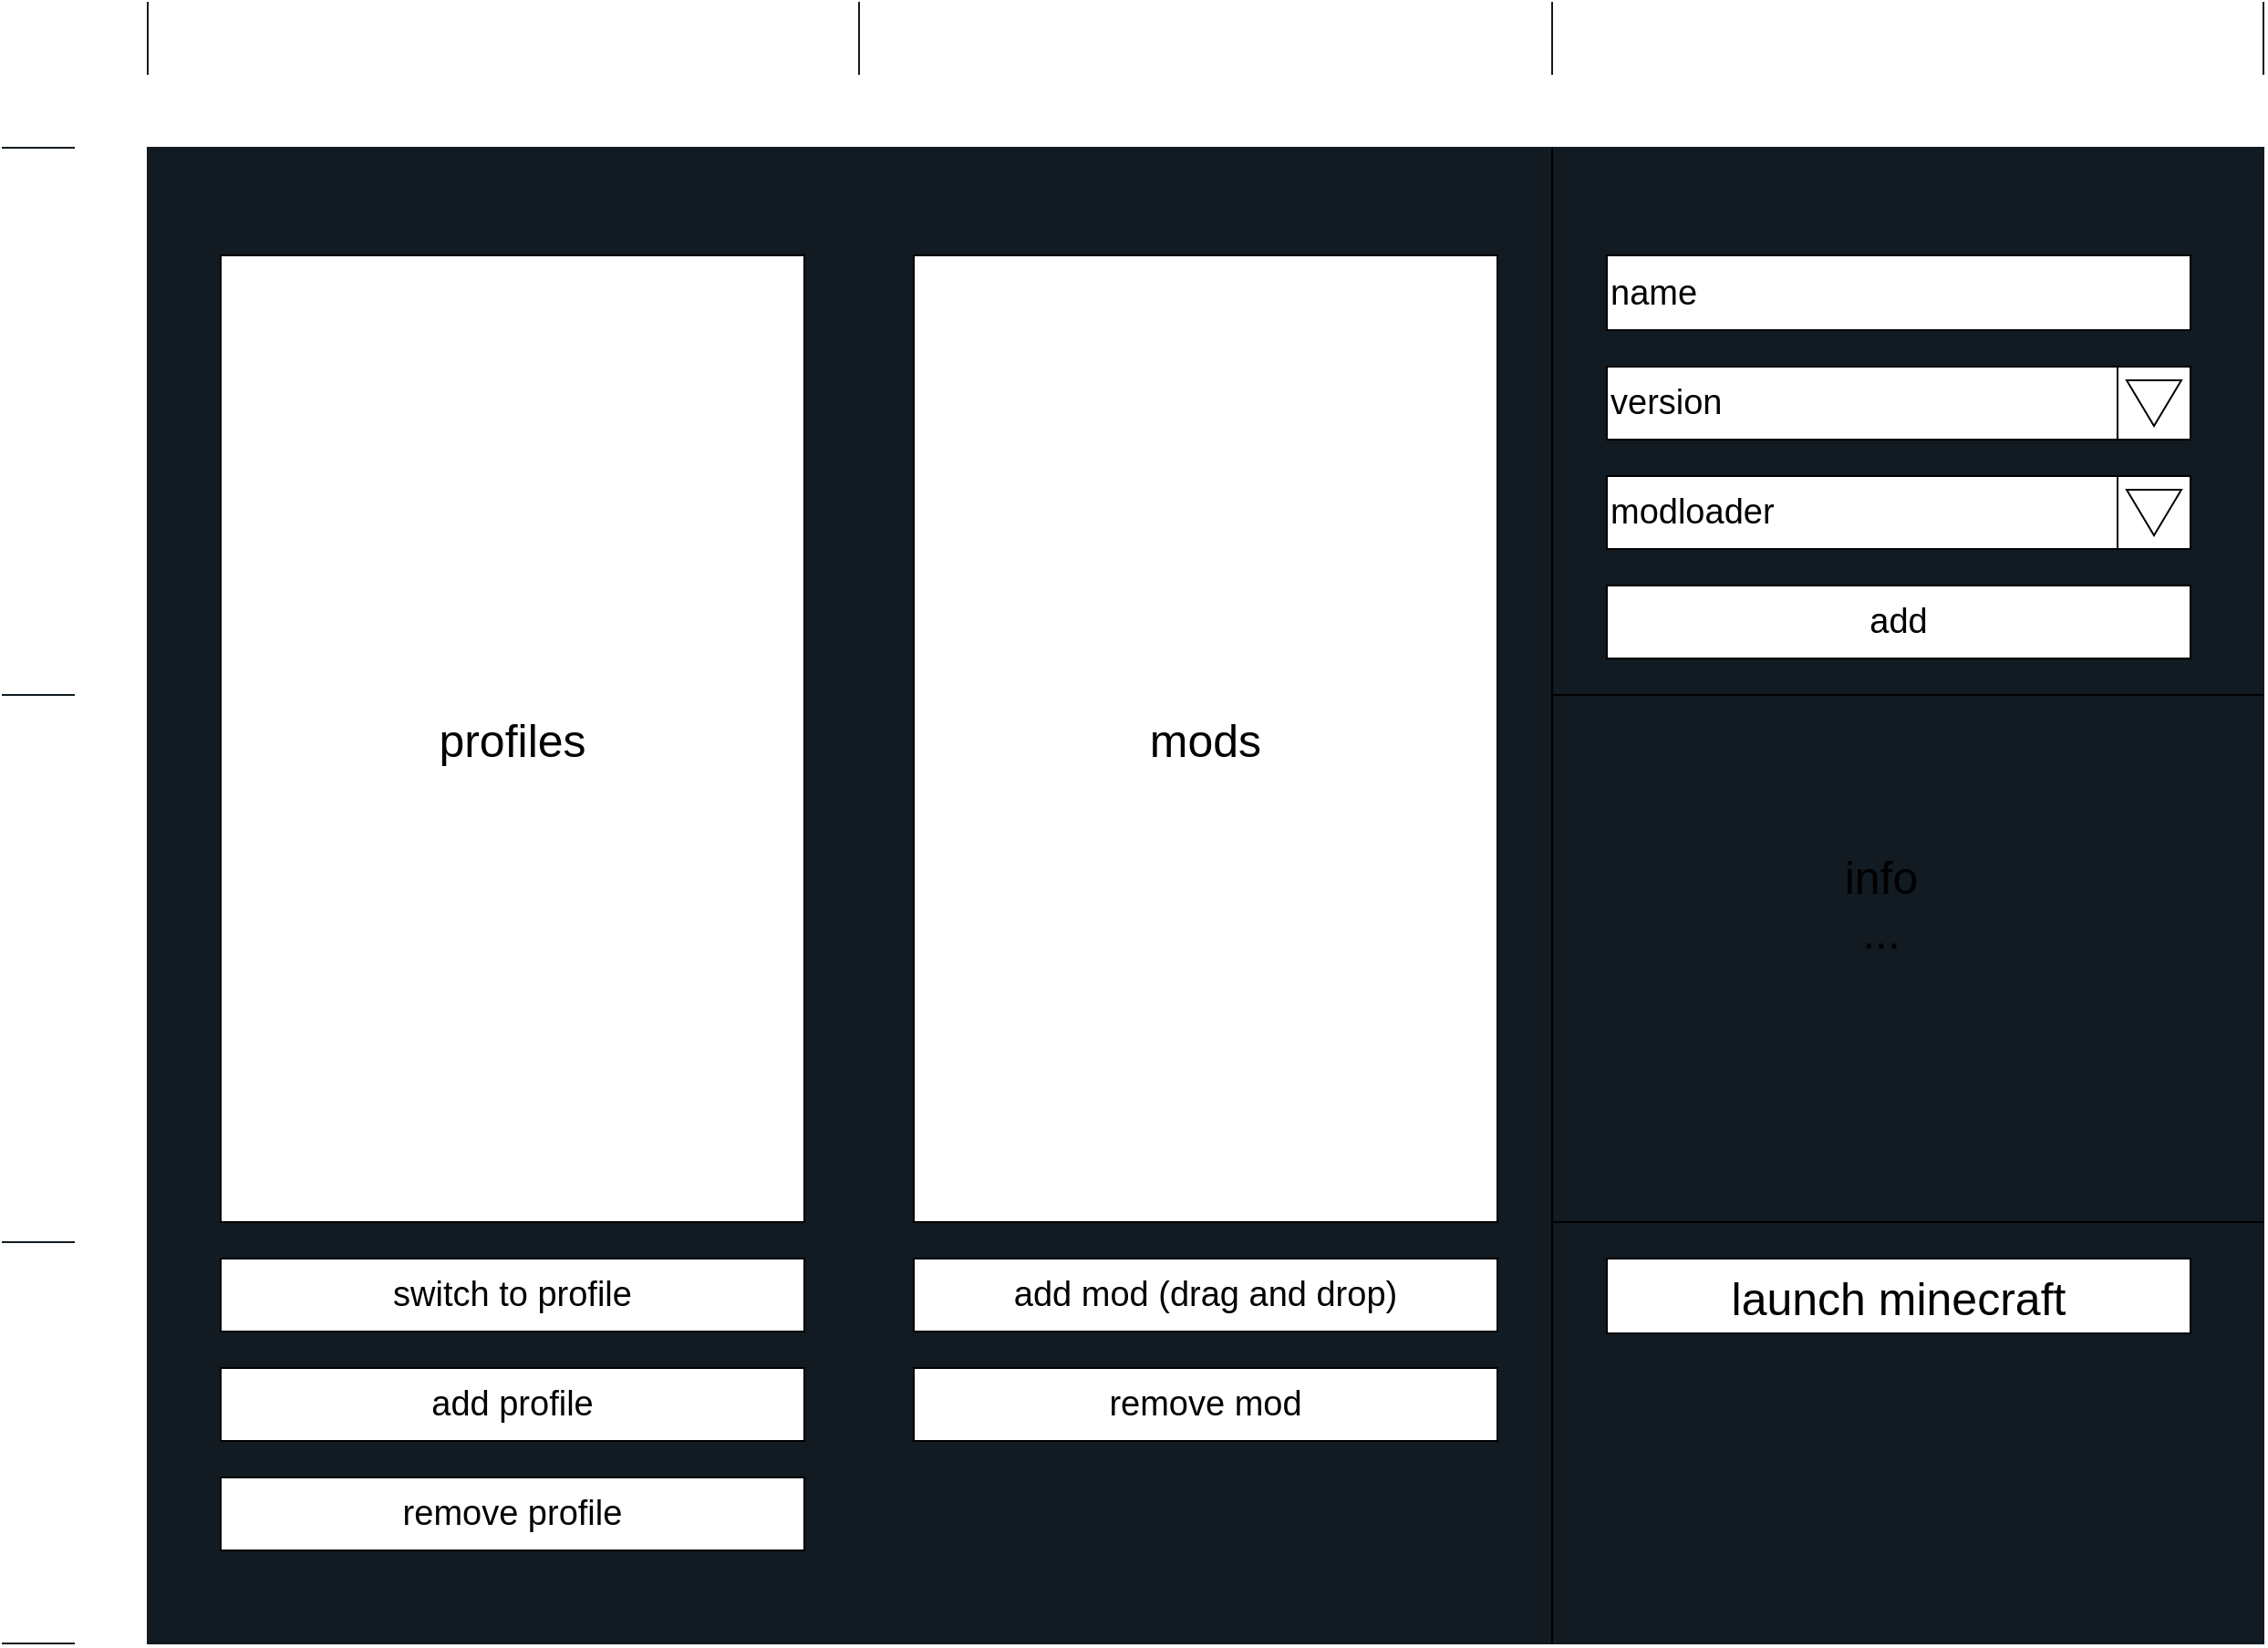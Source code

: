 <mxfile version="18.0.4" type="device"><diagram id="VDOJW_9iuOwAhTR_Vddn" name="Page-1"><mxGraphModel dx="3357" dy="1892" grid="1" gridSize="10" guides="1" tooltips="1" connect="1" arrows="1" fold="1" page="1" pageScale="1" pageWidth="1169" pageHeight="827" math="0" shadow="0"><root><mxCell id="0"/><mxCell id="1" parent="0"/><mxCell id="7O5_VehRiNic3YQGp6Pn-1" value="" style="rounded=0;whiteSpace=wrap;html=1;fontSize=25;strokeColor=#111b21;fillColor=#111B21;" vertex="1" parent="1"><mxGeometry width="1160" height="820" as="geometry"/></mxCell><mxCell id="jCo5ftxsCT_olxIFPXfo-3" value="&lt;font style=&quot;font-size: 19px;&quot;&gt;switch to profile&lt;/font&gt;" style="rounded=0;whiteSpace=wrap;html=1;fontSize=19;" vertex="1" parent="1"><mxGeometry x="40" y="609" width="320" height="40" as="geometry"/></mxCell><mxCell id="jCo5ftxsCT_olxIFPXfo-4" value="remove profile" style="rounded=0;whiteSpace=wrap;html=1;fontSize=19;" vertex="1" parent="1"><mxGeometry x="40" y="729" width="320" height="40" as="geometry"/></mxCell><mxCell id="jCo5ftxsCT_olxIFPXfo-5" value="add profile" style="rounded=0;whiteSpace=wrap;html=1;fontSize=19;" vertex="1" parent="1"><mxGeometry x="40" y="669" width="320" height="40" as="geometry"/></mxCell><mxCell id="jCo5ftxsCT_olxIFPXfo-6" value="mods" style="rounded=0;whiteSpace=wrap;html=1;fontSize=25;" vertex="1" parent="1"><mxGeometry x="420" y="59" width="320" height="530" as="geometry"/></mxCell><mxCell id="jCo5ftxsCT_olxIFPXfo-7" value="add mod (drag and drop)" style="rounded=0;whiteSpace=wrap;html=1;fontSize=19;" vertex="1" parent="1"><mxGeometry x="420" y="609" width="320" height="40" as="geometry"/></mxCell><mxCell id="jCo5ftxsCT_olxIFPXfo-8" value="remove mod" style="rounded=0;whiteSpace=wrap;html=1;fontSize=19;" vertex="1" parent="1"><mxGeometry x="420" y="669" width="320" height="40" as="geometry"/></mxCell><mxCell id="jCo5ftxsCT_olxIFPXfo-9" value="name" style="rounded=0;whiteSpace=wrap;html=1;fontSize=19;align=left;" vertex="1" parent="1"><mxGeometry x="800" y="59" width="320" height="41" as="geometry"/></mxCell><mxCell id="jCo5ftxsCT_olxIFPXfo-10" value="version" style="rounded=0;whiteSpace=wrap;html=1;fontSize=19;align=left;" vertex="1" parent="1"><mxGeometry x="800" y="120" width="280" height="40" as="geometry"/></mxCell><mxCell id="jCo5ftxsCT_olxIFPXfo-11" value="" style="rounded=0;whiteSpace=wrap;html=1;fontSize=13;" vertex="1" parent="1"><mxGeometry x="1080" y="120" width="40" height="40" as="geometry"/></mxCell><mxCell id="jCo5ftxsCT_olxIFPXfo-12" value="" style="triangle;whiteSpace=wrap;html=1;fontSize=19;rotation=90;" vertex="1" parent="1"><mxGeometry x="1087.5" y="125" width="25" height="30" as="geometry"/></mxCell><mxCell id="jCo5ftxsCT_olxIFPXfo-13" value="modloader" style="rounded=0;whiteSpace=wrap;html=1;fontSize=19;align=left;" vertex="1" parent="1"><mxGeometry x="800" y="180" width="280" height="40" as="geometry"/></mxCell><mxCell id="jCo5ftxsCT_olxIFPXfo-14" value="" style="rounded=0;whiteSpace=wrap;html=1;fontSize=13;" vertex="1" parent="1"><mxGeometry x="1080" y="180" width="40" height="40" as="geometry"/></mxCell><mxCell id="jCo5ftxsCT_olxIFPXfo-15" value="" style="triangle;whiteSpace=wrap;html=1;fontSize=19;rotation=90;" vertex="1" parent="1"><mxGeometry x="1087.5" y="185" width="25" height="30" as="geometry"/></mxCell><mxCell id="jCo5ftxsCT_olxIFPXfo-16" value="add" style="rounded=0;whiteSpace=wrap;html=1;fontSize=19;" vertex="1" parent="1"><mxGeometry x="800" y="240" width="320" height="40" as="geometry"/></mxCell><mxCell id="jCo5ftxsCT_olxIFPXfo-18" value="profiles" style="rounded=0;whiteSpace=wrap;html=1;fontSize=25;" vertex="1" parent="1"><mxGeometry x="40" y="59" width="320" height="530" as="geometry"/></mxCell><mxCell id="jCo5ftxsCT_olxIFPXfo-21" value="" style="endArrow=none;html=1;rounded=0;fontSize=25;" edge="1" parent="1"><mxGeometry width="50" height="50" relative="1" as="geometry"><mxPoint x="770" y="820" as="sourcePoint"/><mxPoint x="770" as="targetPoint"/></mxGeometry></mxCell><mxCell id="jCo5ftxsCT_olxIFPXfo-22" value="" style="endArrow=none;html=1;rounded=0;fontSize=25;" edge="1" parent="1"><mxGeometry width="50" height="50" relative="1" as="geometry"><mxPoint x="770" y="300" as="sourcePoint"/><mxPoint x="1160" y="300" as="targetPoint"/></mxGeometry></mxCell><mxCell id="jCo5ftxsCT_olxIFPXfo-23" value="info&lt;br&gt;..." style="text;html=1;align=center;verticalAlign=middle;resizable=0;points=[];autosize=1;strokeColor=none;fillColor=none;fontSize=25;" vertex="1" parent="1"><mxGeometry x="920" y="379" width="60" height="70" as="geometry"/></mxCell><mxCell id="jCo5ftxsCT_olxIFPXfo-24" value="launch minecraft" style="rounded=0;whiteSpace=wrap;html=1;fontSize=25;" vertex="1" parent="1"><mxGeometry x="800" y="609" width="320" height="41" as="geometry"/></mxCell><mxCell id="jCo5ftxsCT_olxIFPXfo-25" value="" style="endArrow=none;html=1;rounded=0;fontSize=25;" edge="1" parent="1"><mxGeometry width="50" height="50" relative="1" as="geometry"><mxPoint x="770" y="589" as="sourcePoint"/><mxPoint x="1160" y="589" as="targetPoint"/></mxGeometry></mxCell><mxCell id="7O5_VehRiNic3YQGp6Pn-2" value="" style="endArrow=none;html=1;rounded=0;fontSize=25;strokeColor=#111b21;" edge="1" parent="1"><mxGeometry width="50" height="50" relative="1" as="geometry"><mxPoint x="-80" as="sourcePoint"/><mxPoint x="-40" as="targetPoint"/></mxGeometry></mxCell><mxCell id="7O5_VehRiNic3YQGp6Pn-3" value="" style="endArrow=none;html=1;rounded=0;fontSize=25;strokeColor=#111b21;" edge="1" parent="1"><mxGeometry width="50" height="50" relative="1" as="geometry"><mxPoint x="-80" y="600" as="sourcePoint"/><mxPoint x="-40" y="600" as="targetPoint"/></mxGeometry></mxCell><mxCell id="7O5_VehRiNic3YQGp6Pn-4" value="" style="endArrow=none;html=1;rounded=0;fontSize=25;strokeColor=#111b21;" edge="1" parent="1"><mxGeometry width="50" height="50" relative="1" as="geometry"><mxPoint x="-80" y="300" as="sourcePoint"/><mxPoint x="-40" y="300" as="targetPoint"/></mxGeometry></mxCell><mxCell id="7O5_VehRiNic3YQGp6Pn-5" value="" style="endArrow=none;html=1;rounded=0;fontSize=25;strokeColor=#111b21;" edge="1" parent="1"><mxGeometry width="50" height="50" relative="1" as="geometry"><mxPoint y="-40" as="sourcePoint"/><mxPoint y="-80" as="targetPoint"/></mxGeometry></mxCell><mxCell id="7O5_VehRiNic3YQGp6Pn-6" value="" style="endArrow=none;html=1;rounded=0;fontSize=25;strokeColor=#111b21;" edge="1" parent="1"><mxGeometry width="50" height="50" relative="1" as="geometry"><mxPoint x="390" y="-40.0" as="sourcePoint"/><mxPoint x="390" y="-80" as="targetPoint"/></mxGeometry></mxCell><mxCell id="7O5_VehRiNic3YQGp6Pn-7" value="" style="endArrow=none;html=1;rounded=0;fontSize=25;strokeColor=#111b21;" edge="1" parent="1"><mxGeometry width="50" height="50" relative="1" as="geometry"><mxPoint x="770" y="-40.0" as="sourcePoint"/><mxPoint x="770" y="-80" as="targetPoint"/></mxGeometry></mxCell><mxCell id="7O5_VehRiNic3YQGp6Pn-8" value="" style="endArrow=none;html=1;rounded=0;fontSize=25;strokeColor=#111b21;" edge="1" parent="1"><mxGeometry width="50" height="50" relative="1" as="geometry"><mxPoint x="1160" y="-40.0" as="sourcePoint"/><mxPoint x="1160" y="-80" as="targetPoint"/></mxGeometry></mxCell><mxCell id="7O5_VehRiNic3YQGp6Pn-9" value="" style="endArrow=none;html=1;rounded=0;fontSize=25;strokeColor=#111b21;" edge="1" parent="1"><mxGeometry width="50" height="50" relative="1" as="geometry"><mxPoint x="-80" y="820.0" as="sourcePoint"/><mxPoint x="-40" y="820.0" as="targetPoint"/></mxGeometry></mxCell></root></mxGraphModel></diagram></mxfile>